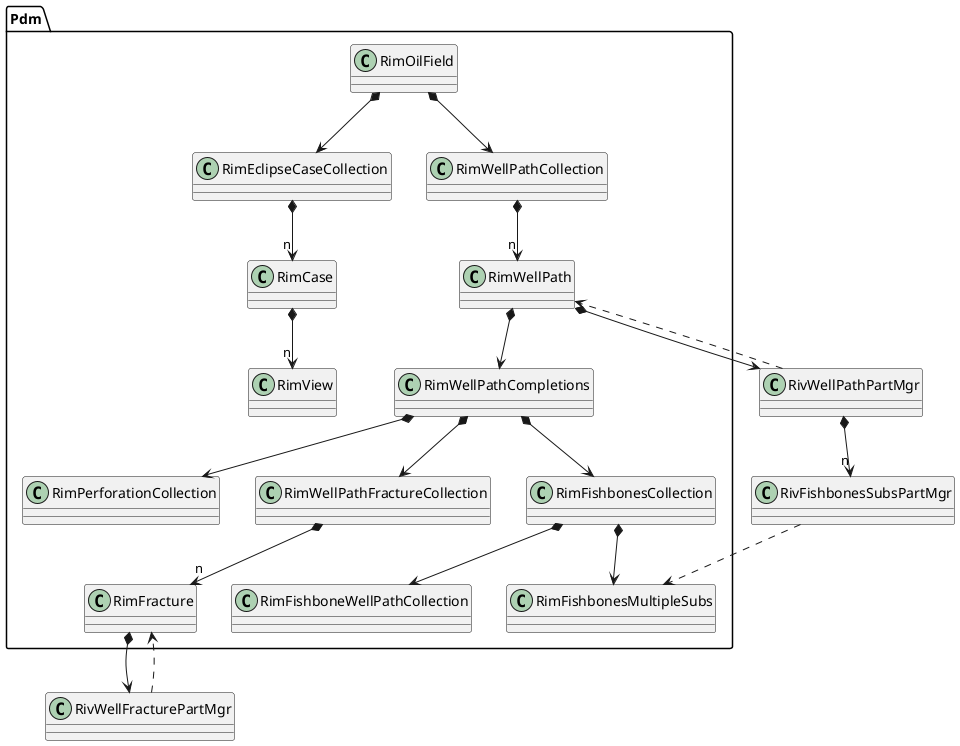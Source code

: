 @startuml
/'
package Viz{
class RivWellPathPartMgr
class RivFishbonesSubsPartMgr
class RivWellFracturePartMgr
}
'/

package Pdm{
class RimView
class RimOilField
class RimEclipseCaseCollection
class RimCase
class RimWellPath
class RimWellPathCollection
class RimFishbonesMultipleSubs
class RimWellPathCompletions
class RimFishboneWellPathCollection
class RimPerforationCollection
class RimWellPathFractureCollection
class RimFishbonesCollection
class RimFracture
}

RivWellPathPartMgr ..> RimWellPath
RimWellPath *-->  RivWellPathPartMgr

RivWellPathPartMgr *--> "n" RivFishbonesSubsPartMgr 

RivFishbonesSubsPartMgr ..> RimFishbonesMultipleSubs

RivWellFracturePartMgr ...> RimFracture

RimOilField *--> RimWellPathCollection
RimOilField *--> RimEclipseCaseCollection
RimEclipseCaseCollection *--> "n" RimCase

RimCase *--> "n" RimView
RimWellPathCollection *--> "n" RimWellPath
RimWellPath *--> RimWellPathCompletions
RimFishbonesCollection *--> RimFishbonesMultipleSubs
RimFishbonesCollection *--> RimFishboneWellPathCollection
RimWellPathCompletions *--> RimFishbonesCollection
RimWellPathCompletions *--> RimPerforationCollection
RimWellPathCompletions *--> RimWellPathFractureCollection

RimWellPathFractureCollection *--> "n" RimFracture

RimFracture *--> RivWellFracturePartMgr

@enduml
